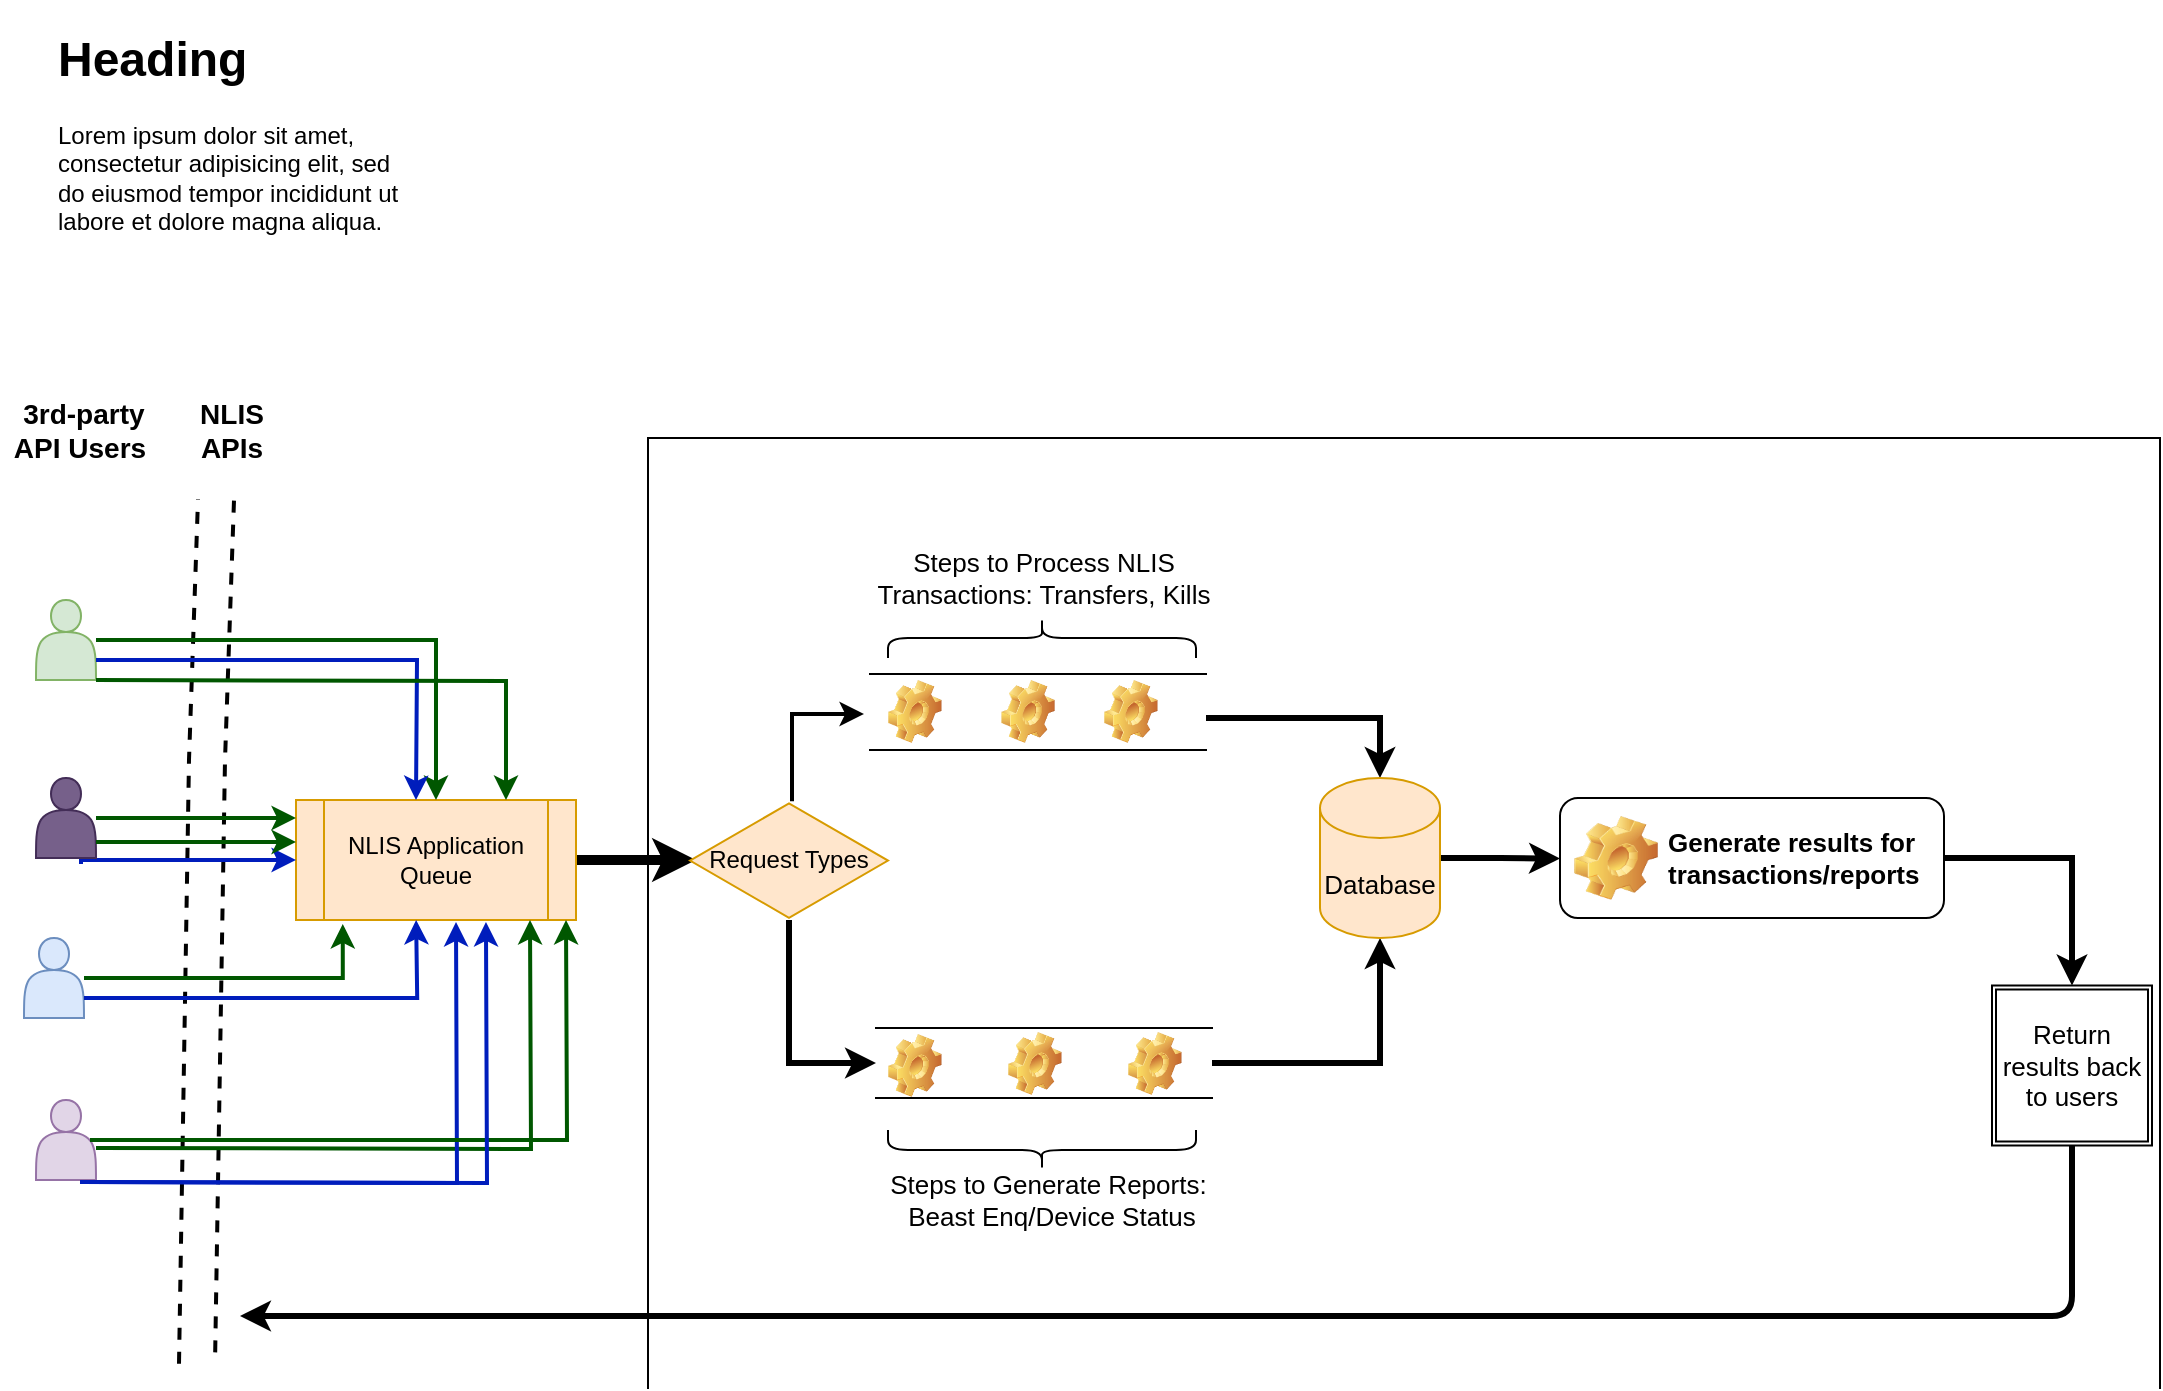 <mxfile version="14.0.1" type="github">
  <diagram id="C5RBs43oDa-KdzZeNtuy" name="Page-1">
    <mxGraphModel dx="1356" dy="802" grid="1" gridSize="12" guides="1" tooltips="1" connect="1" arrows="1" fold="1" page="1" pageScale="1" pageWidth="827" pageHeight="1169" math="0" shadow="0">
      <root>
        <mxCell id="WIyWlLk6GJQsqaUBKTNV-0" />
        <mxCell id="WIyWlLk6GJQsqaUBKTNV-1" parent="WIyWlLk6GJQsqaUBKTNV-0" />
        <mxCell id="2m7f8F7U0wRiKGoIFJkY-1" value="" style="shape=link;html=1;width=17;sketch=0;shadow=0;dashed=1;strokeWidth=2;" edge="1" parent="WIyWlLk6GJQsqaUBKTNV-1">
          <mxGeometry width="100" relative="1" as="geometry">
            <mxPoint x="120" y="420" as="sourcePoint" />
            <mxPoint x="110.497" y="852" as="targetPoint" />
            <Array as="points">
              <mxPoint x="115.5" y="550" />
            </Array>
          </mxGeometry>
        </mxCell>
        <mxCell id="2m7f8F7U0wRiKGoIFJkY-31" value="" style="edgeStyle=orthogonalEdgeStyle;rounded=0;sketch=0;jumpSize=8;orthogonalLoop=1;jettySize=auto;html=1;shadow=0;strokeWidth=5;fillColor=#a20025;" edge="1" parent="WIyWlLk6GJQsqaUBKTNV-1" source="2m7f8F7U0wRiKGoIFJkY-3">
          <mxGeometry relative="1" as="geometry">
            <mxPoint x="360" y="600" as="targetPoint" />
          </mxGeometry>
        </mxCell>
        <mxCell id="2m7f8F7U0wRiKGoIFJkY-3" value="NLIS Application &lt;br&gt;Queue" style="shape=process;whiteSpace=wrap;html=1;backgroundOutline=1;fillColor=#ffe6cc;strokeColor=#d79b00;" vertex="1" parent="WIyWlLk6GJQsqaUBKTNV-1">
          <mxGeometry x="160" y="570" width="140" height="60" as="geometry" />
        </mxCell>
        <mxCell id="2m7f8F7U0wRiKGoIFJkY-5" value="NLIS APIs" style="text;html=1;strokeColor=none;fillColor=none;align=center;verticalAlign=middle;whiteSpace=wrap;rounded=0;fontSize=14;fontStyle=1" vertex="1" parent="WIyWlLk6GJQsqaUBKTNV-1">
          <mxGeometry x="108" y="365" width="40" height="40" as="geometry" />
        </mxCell>
        <mxCell id="2m7f8F7U0wRiKGoIFJkY-16" style="edgeStyle=orthogonalEdgeStyle;rounded=0;sketch=0;orthogonalLoop=1;jettySize=auto;html=1;shadow=0;fillColor=#008a00;strokeColor=#005700;jumpSize=8;strokeWidth=2;" edge="1" parent="WIyWlLk6GJQsqaUBKTNV-1" source="2m7f8F7U0wRiKGoIFJkY-7" target="2m7f8F7U0wRiKGoIFJkY-3">
          <mxGeometry relative="1" as="geometry" />
        </mxCell>
        <mxCell id="2m7f8F7U0wRiKGoIFJkY-7" value="" style="shape=actor;whiteSpace=wrap;html=1;fillColor=#d5e8d4;strokeColor=#82b366;" vertex="1" parent="WIyWlLk6GJQsqaUBKTNV-1">
          <mxGeometry x="30" y="470" width="30" height="40" as="geometry" />
        </mxCell>
        <mxCell id="2m7f8F7U0wRiKGoIFJkY-18" value="" style="edgeStyle=orthogonalEdgeStyle;rounded=0;sketch=0;orthogonalLoop=1;jettySize=auto;html=1;shadow=0;exitX=0.75;exitY=0.25;exitDx=0;exitDy=0;exitPerimeter=0;strokeWidth=2;fillColor=#0050ef;strokeColor=#001DBC;" edge="1" parent="WIyWlLk6GJQsqaUBKTNV-1">
          <mxGeometry relative="1" as="geometry">
            <mxPoint x="52.5" y="602" as="sourcePoint" />
            <mxPoint x="160" y="600" as="targetPoint" />
            <Array as="points">
              <mxPoint x="53" y="600" />
            </Array>
          </mxGeometry>
        </mxCell>
        <mxCell id="2m7f8F7U0wRiKGoIFJkY-8" value="" style="shape=actor;whiteSpace=wrap;html=1;fillColor=#76608a;strokeColor=#432D57;fontColor=#ffffff;" vertex="1" parent="WIyWlLk6GJQsqaUBKTNV-1">
          <mxGeometry x="30" y="559" width="30" height="40" as="geometry" />
        </mxCell>
        <mxCell id="2m7f8F7U0wRiKGoIFJkY-10" value="&amp;nbsp;3rd-party API Users" style="text;html=1;strokeColor=none;fillColor=none;align=center;verticalAlign=middle;whiteSpace=wrap;rounded=0;fontSize=14;fontStyle=1" vertex="1" parent="WIyWlLk6GJQsqaUBKTNV-1">
          <mxGeometry x="12" y="360" width="80" height="50" as="geometry" />
        </mxCell>
        <mxCell id="2m7f8F7U0wRiKGoIFJkY-20" style="edgeStyle=orthogonalEdgeStyle;rounded=0;sketch=0;orthogonalLoop=1;jettySize=auto;html=1;entryX=0.167;entryY=1.033;entryDx=0;entryDy=0;entryPerimeter=0;shadow=0;strokeWidth=2;fillColor=#008a00;strokeColor=#005700;" edge="1" parent="WIyWlLk6GJQsqaUBKTNV-1" source="2m7f8F7U0wRiKGoIFJkY-12" target="2m7f8F7U0wRiKGoIFJkY-3">
          <mxGeometry relative="1" as="geometry" />
        </mxCell>
        <mxCell id="2m7f8F7U0wRiKGoIFJkY-12" value="" style="shape=actor;whiteSpace=wrap;html=1;fillColor=#dae8fc;strokeColor=#6c8ebf;" vertex="1" parent="WIyWlLk6GJQsqaUBKTNV-1">
          <mxGeometry x="24" y="639" width="30" height="40" as="geometry" />
        </mxCell>
        <mxCell id="2m7f8F7U0wRiKGoIFJkY-22" style="edgeStyle=orthogonalEdgeStyle;rounded=0;sketch=0;orthogonalLoop=1;jettySize=auto;html=1;shadow=0;strokeWidth=2;fillColor=#008a00;strokeColor=#005700;" edge="1" parent="WIyWlLk6GJQsqaUBKTNV-1">
          <mxGeometry relative="1" as="geometry">
            <mxPoint x="60" y="744" as="sourcePoint" />
            <mxPoint x="277" y="630" as="targetPoint" />
          </mxGeometry>
        </mxCell>
        <mxCell id="2m7f8F7U0wRiKGoIFJkY-13" value="" style="shape=actor;whiteSpace=wrap;html=1;fillColor=#e1d5e7;strokeColor=#9673a6;" vertex="1" parent="WIyWlLk6GJQsqaUBKTNV-1">
          <mxGeometry x="30" y="720" width="30" height="40" as="geometry" />
        </mxCell>
        <mxCell id="2m7f8F7U0wRiKGoIFJkY-17" style="edgeStyle=orthogonalEdgeStyle;rounded=0;sketch=0;orthogonalLoop=1;jettySize=auto;html=1;shadow=0;exitX=1;exitY=0.75;exitDx=0;exitDy=0;strokeWidth=2;fillColor=#0050ef;strokeColor=#001DBC;" edge="1" parent="WIyWlLk6GJQsqaUBKTNV-1" source="2m7f8F7U0wRiKGoIFJkY-7">
          <mxGeometry relative="1" as="geometry">
            <mxPoint x="30" y="530" as="sourcePoint" />
            <mxPoint x="220" y="570" as="targetPoint" />
          </mxGeometry>
        </mxCell>
        <mxCell id="2m7f8F7U0wRiKGoIFJkY-19" value="" style="edgeStyle=orthogonalEdgeStyle;rounded=0;sketch=0;orthogonalLoop=1;jettySize=auto;html=1;shadow=0;strokeWidth=2;fillColor=#008a00;strokeColor=#005700;" edge="1" parent="WIyWlLk6GJQsqaUBKTNV-1">
          <mxGeometry relative="1" as="geometry">
            <mxPoint x="60" y="579" as="sourcePoint" />
            <mxPoint x="160" y="579" as="targetPoint" />
          </mxGeometry>
        </mxCell>
        <mxCell id="2m7f8F7U0wRiKGoIFJkY-21" style="edgeStyle=orthogonalEdgeStyle;rounded=0;sketch=0;orthogonalLoop=1;jettySize=auto;html=1;entryX=0.167;entryY=1.033;entryDx=0;entryDy=0;entryPerimeter=0;shadow=0;exitX=1;exitY=0.75;exitDx=0;exitDy=0;strokeWidth=2;fillColor=#0050ef;strokeColor=#001DBC;" edge="1" parent="WIyWlLk6GJQsqaUBKTNV-1" source="2m7f8F7U0wRiKGoIFJkY-12">
          <mxGeometry relative="1" as="geometry">
            <mxPoint x="90" y="668.02" as="sourcePoint" />
            <mxPoint x="220.06" y="630" as="targetPoint" />
          </mxGeometry>
        </mxCell>
        <mxCell id="2m7f8F7U0wRiKGoIFJkY-23" style="edgeStyle=orthogonalEdgeStyle;rounded=0;sketch=0;orthogonalLoop=1;jettySize=auto;html=1;shadow=0;strokeWidth=2;fillColor=#0050ef;strokeColor=#001DBC;" edge="1" parent="WIyWlLk6GJQsqaUBKTNV-1">
          <mxGeometry relative="1" as="geometry">
            <mxPoint x="57" y="761" as="sourcePoint" />
            <mxPoint x="240" y="631" as="targetPoint" />
          </mxGeometry>
        </mxCell>
        <mxCell id="2m7f8F7U0wRiKGoIFJkY-24" value="" style="edgeStyle=orthogonalEdgeStyle;rounded=0;sketch=0;orthogonalLoop=1;jettySize=auto;html=1;shadow=0;strokeWidth=2;fillColor=#008a00;strokeColor=#005700;" edge="1" parent="WIyWlLk6GJQsqaUBKTNV-1">
          <mxGeometry relative="1" as="geometry">
            <mxPoint x="60" y="591" as="sourcePoint" />
            <mxPoint x="160" y="591" as="targetPoint" />
          </mxGeometry>
        </mxCell>
        <mxCell id="2m7f8F7U0wRiKGoIFJkY-27" style="edgeStyle=orthogonalEdgeStyle;rounded=0;sketch=0;orthogonalLoop=1;jettySize=auto;html=1;shadow=0;strokeWidth=2;fillColor=#008a00;strokeColor=#005700;exitX=0.9;exitY=0.5;exitDx=0;exitDy=0;exitPerimeter=0;" edge="1" parent="WIyWlLk6GJQsqaUBKTNV-1" source="2m7f8F7U0wRiKGoIFJkY-13">
          <mxGeometry relative="1" as="geometry">
            <mxPoint x="97.5" y="740" as="sourcePoint" />
            <mxPoint x="295" y="630" as="targetPoint" />
          </mxGeometry>
        </mxCell>
        <mxCell id="2m7f8F7U0wRiKGoIFJkY-28" style="edgeStyle=orthogonalEdgeStyle;rounded=0;sketch=0;orthogonalLoop=1;jettySize=auto;html=1;shadow=0;fillColor=#008a00;strokeColor=#005700;jumpSize=8;strokeWidth=2;entryX=0.75;entryY=0;entryDx=0;entryDy=0;" edge="1" parent="WIyWlLk6GJQsqaUBKTNV-1" target="2m7f8F7U0wRiKGoIFJkY-3">
          <mxGeometry relative="1" as="geometry">
            <mxPoint x="60" y="510" as="sourcePoint" />
            <mxPoint x="250" y="550" as="targetPoint" />
          </mxGeometry>
        </mxCell>
        <mxCell id="2m7f8F7U0wRiKGoIFJkY-29" style="edgeStyle=orthogonalEdgeStyle;rounded=0;sketch=0;orthogonalLoop=1;jettySize=auto;html=1;entryX=0.461;entryY=1;entryDx=0;entryDy=0;entryPerimeter=0;shadow=0;strokeWidth=2;fillColor=#0050ef;strokeColor=#001DBC;" edge="1" parent="WIyWlLk6GJQsqaUBKTNV-1">
          <mxGeometry relative="1" as="geometry">
            <mxPoint x="52" y="761" as="sourcePoint" />
            <mxPoint x="254.98" y="631" as="targetPoint" />
          </mxGeometry>
        </mxCell>
        <mxCell id="2m7f8F7U0wRiKGoIFJkY-37" style="edgeStyle=orthogonalEdgeStyle;rounded=0;sketch=0;jumpSize=8;orthogonalLoop=1;jettySize=auto;html=1;shadow=0;strokeWidth=2;" edge="1" parent="WIyWlLk6GJQsqaUBKTNV-1">
          <mxGeometry relative="1" as="geometry">
            <mxPoint x="408" y="570.6" as="sourcePoint" />
            <mxPoint x="444" y="527" as="targetPoint" />
            <Array as="points">
              <mxPoint x="408" y="527" />
            </Array>
          </mxGeometry>
        </mxCell>
        <mxCell id="2m7f8F7U0wRiKGoIFJkY-86" style="edgeStyle=orthogonalEdgeStyle;rounded=0;sketch=0;jumpSize=8;orthogonalLoop=1;jettySize=auto;html=1;entryX=0;entryY=0.5;entryDx=0;entryDy=0;shadow=0;strokeColor=#000000;strokeWidth=3;fontSize=13;" edge="1" parent="WIyWlLk6GJQsqaUBKTNV-1" source="2m7f8F7U0wRiKGoIFJkY-35" target="2m7f8F7U0wRiKGoIFJkY-69">
          <mxGeometry relative="1" as="geometry" />
        </mxCell>
        <mxCell id="2m7f8F7U0wRiKGoIFJkY-35" value="Request Types" style="html=1;whiteSpace=wrap;aspect=fixed;shape=isoRectangle;fillColor=#ffe6cc;strokeColor=#d79b00;" vertex="1" parent="WIyWlLk6GJQsqaUBKTNV-1">
          <mxGeometry x="357" y="570.6" width="99" height="59.4" as="geometry" />
        </mxCell>
        <mxCell id="2m7f8F7U0wRiKGoIFJkY-48" value="&lt;h1&gt;Heading&lt;/h1&gt;&lt;p&gt;Lorem ipsum dolor sit amet, consectetur adipisicing elit, sed do eiusmod tempor incididunt ut labore et dolore magna aliqua.&lt;/p&gt;" style="text;html=1;strokeColor=none;fillColor=none;spacing=5;spacingTop=-20;whiteSpace=wrap;overflow=hidden;rounded=0;" vertex="1" parent="WIyWlLk6GJQsqaUBKTNV-1">
          <mxGeometry x="36" y="180" width="190" height="120" as="geometry" />
        </mxCell>
        <mxCell id="2m7f8F7U0wRiKGoIFJkY-52" value="" style="shape=curlyBracket;whiteSpace=wrap;html=1;rounded=1;fontSize=13;direction=south;" vertex="1" parent="WIyWlLk6GJQsqaUBKTNV-1">
          <mxGeometry x="456" y="479" width="154" height="20" as="geometry" />
        </mxCell>
        <mxCell id="2m7f8F7U0wRiKGoIFJkY-53" value="Steps to Process NLIS Transactions: Transfers, Kills" style="text;html=1;strokeColor=none;fillColor=none;align=center;verticalAlign=middle;whiteSpace=wrap;rounded=0;fontSize=13;" vertex="1" parent="WIyWlLk6GJQsqaUBKTNV-1">
          <mxGeometry x="444" y="449" width="180" height="20" as="geometry" />
        </mxCell>
        <mxCell id="2m7f8F7U0wRiKGoIFJkY-60" value="" style="shape=image;html=1;verticalLabelPosition=bottom;verticalAlign=top;imageAspect=1;aspect=fixed;image=img/clipart/Gear_128x128.png" vertex="1" parent="WIyWlLk6GJQsqaUBKTNV-1">
          <mxGeometry x="456.0" y="510" width="26.85" height="31.5" as="geometry" />
        </mxCell>
        <mxCell id="2m7f8F7U0wRiKGoIFJkY-61" value="" style="shape=image;html=1;verticalLabelPosition=bottom;verticalAlign=top;imageAspect=1;aspect=fixed;image=img/clipart/Gear_128x128.png" vertex="1" parent="WIyWlLk6GJQsqaUBKTNV-1">
          <mxGeometry x="512.57" y="510" width="26.85" height="31.5" as="geometry" />
        </mxCell>
        <mxCell id="2m7f8F7U0wRiKGoIFJkY-62" value="" style="shape=image;html=1;verticalLabelPosition=bottom;verticalAlign=top;imageAspect=1;aspect=fixed;image=img/clipart/Gear_128x128.png" vertex="1" parent="WIyWlLk6GJQsqaUBKTNV-1">
          <mxGeometry x="564.0" y="510" width="26.85" height="31.5" as="geometry" />
        </mxCell>
        <mxCell id="2m7f8F7U0wRiKGoIFJkY-77" value="" style="edgeStyle=orthogonalEdgeStyle;rounded=0;sketch=0;jumpSize=8;orthogonalLoop=1;jettySize=auto;html=1;shadow=0;strokeWidth=3;fontSize=13;" edge="1" parent="WIyWlLk6GJQsqaUBKTNV-1" source="2m7f8F7U0wRiKGoIFJkY-65" target="2m7f8F7U0wRiKGoIFJkY-75">
          <mxGeometry relative="1" as="geometry">
            <Array as="points">
              <mxPoint x="702" y="529" />
            </Array>
          </mxGeometry>
        </mxCell>
        <mxCell id="2m7f8F7U0wRiKGoIFJkY-65" value="" style="shape=partialRectangle;whiteSpace=wrap;html=1;left=0;right=0;fillColor=none;fontSize=13;" vertex="1" parent="WIyWlLk6GJQsqaUBKTNV-1">
          <mxGeometry x="447" y="507" width="168" height="38" as="geometry" />
        </mxCell>
        <mxCell id="2m7f8F7U0wRiKGoIFJkY-78" value="" style="edgeStyle=orthogonalEdgeStyle;rounded=0;sketch=0;jumpSize=8;orthogonalLoop=1;jettySize=auto;html=1;shadow=0;strokeWidth=3;fontSize=13;" edge="1" parent="WIyWlLk6GJQsqaUBKTNV-1" source="2m7f8F7U0wRiKGoIFJkY-69" target="2m7f8F7U0wRiKGoIFJkY-75">
          <mxGeometry relative="1" as="geometry" />
        </mxCell>
        <mxCell id="2m7f8F7U0wRiKGoIFJkY-69" value="" style="shape=partialRectangle;whiteSpace=wrap;html=1;left=0;right=0;fillColor=none;fontSize=13;" vertex="1" parent="WIyWlLk6GJQsqaUBKTNV-1">
          <mxGeometry x="450" y="684" width="168" height="35" as="geometry" />
        </mxCell>
        <mxCell id="2m7f8F7U0wRiKGoIFJkY-70" value="" style="shape=image;html=1;verticalLabelPosition=bottom;verticalAlign=top;imageAspect=1;aspect=fixed;image=img/clipart/Gear_128x128.png" vertex="1" parent="WIyWlLk6GJQsqaUBKTNV-1">
          <mxGeometry x="456.0" y="687" width="26.85" height="31.5" as="geometry" />
        </mxCell>
        <mxCell id="2m7f8F7U0wRiKGoIFJkY-71" value="" style="shape=image;html=1;verticalLabelPosition=bottom;verticalAlign=top;imageAspect=1;aspect=fixed;image=img/clipart/Gear_128x128.png" vertex="1" parent="WIyWlLk6GJQsqaUBKTNV-1">
          <mxGeometry x="516" y="686" width="26.85" height="31.5" as="geometry" />
        </mxCell>
        <mxCell id="2m7f8F7U0wRiKGoIFJkY-72" value="" style="shape=image;html=1;verticalLabelPosition=bottom;verticalAlign=top;imageAspect=1;aspect=fixed;image=img/clipart/Gear_128x128.png" vertex="1" parent="WIyWlLk6GJQsqaUBKTNV-1">
          <mxGeometry x="576.0" y="686" width="26.85" height="31.5" as="geometry" />
        </mxCell>
        <mxCell id="2m7f8F7U0wRiKGoIFJkY-73" value="" style="shape=curlyBracket;whiteSpace=wrap;html=1;rounded=1;fontSize=13;direction=north;" vertex="1" parent="WIyWlLk6GJQsqaUBKTNV-1">
          <mxGeometry x="456" y="735" width="154" height="20" as="geometry" />
        </mxCell>
        <mxCell id="2m7f8F7U0wRiKGoIFJkY-74" value="Steps to Generate Reports:&amp;nbsp;&lt;br&gt;Beast Enq/Device Status" style="text;html=1;strokeColor=none;fillColor=none;align=center;verticalAlign=middle;whiteSpace=wrap;rounded=0;fontSize=13;" vertex="1" parent="WIyWlLk6GJQsqaUBKTNV-1">
          <mxGeometry x="448" y="760" width="180" height="20" as="geometry" />
        </mxCell>
        <mxCell id="2m7f8F7U0wRiKGoIFJkY-83" style="edgeStyle=orthogonalEdgeStyle;rounded=0;sketch=0;jumpSize=8;orthogonalLoop=1;jettySize=auto;html=1;entryX=0;entryY=0.5;entryDx=0;entryDy=0;shadow=0;strokeWidth=3;fontSize=13;" edge="1" parent="WIyWlLk6GJQsqaUBKTNV-1" source="2m7f8F7U0wRiKGoIFJkY-75">
          <mxGeometry relative="1" as="geometry">
            <mxPoint x="792" y="599.3" as="targetPoint" />
          </mxGeometry>
        </mxCell>
        <mxCell id="2m7f8F7U0wRiKGoIFJkY-75" value="Database" style="shape=cylinder3;whiteSpace=wrap;html=1;boundedLbl=1;backgroundOutline=1;size=15;fontSize=13;fillColor=#ffe6cc;strokeColor=#d79b00;" vertex="1" parent="WIyWlLk6GJQsqaUBKTNV-1">
          <mxGeometry x="672" y="559" width="60" height="80" as="geometry" />
        </mxCell>
        <mxCell id="2m7f8F7U0wRiKGoIFJkY-91" style="edgeStyle=orthogonalEdgeStyle;rounded=0;sketch=0;jumpSize=8;orthogonalLoop=1;jettySize=auto;html=1;entryX=0.5;entryY=0;entryDx=0;entryDy=0;shadow=0;strokeColor=#000000;strokeWidth=3;fontSize=13;" edge="1" parent="WIyWlLk6GJQsqaUBKTNV-1" source="2m7f8F7U0wRiKGoIFJkY-87" target="2m7f8F7U0wRiKGoIFJkY-90">
          <mxGeometry relative="1" as="geometry" />
        </mxCell>
        <mxCell id="2m7f8F7U0wRiKGoIFJkY-87" value="Generate results for transactions/reports" style="label;whiteSpace=wrap;html=1;image=img/clipart/Gear_128x128.png;fontSize=13;" vertex="1" parent="WIyWlLk6GJQsqaUBKTNV-1">
          <mxGeometry x="792" y="569" width="192" height="60" as="geometry" />
        </mxCell>
        <mxCell id="2m7f8F7U0wRiKGoIFJkY-90" value="Return results back to users" style="shape=ext;double=1;whiteSpace=wrap;html=1;aspect=fixed;fontSize=13;" vertex="1" parent="WIyWlLk6GJQsqaUBKTNV-1">
          <mxGeometry x="1008" y="662.75" width="80" height="80" as="geometry" />
        </mxCell>
        <mxCell id="2m7f8F7U0wRiKGoIFJkY-103" value="" style="edgeStyle=segmentEdgeStyle;endArrow=classic;html=1;shadow=0;strokeColor=#000000;strokeWidth=3;fontSize=13;exitX=0.5;exitY=1;exitDx=0;exitDy=0;" edge="1" parent="WIyWlLk6GJQsqaUBKTNV-1" source="2m7f8F7U0wRiKGoIFJkY-90">
          <mxGeometry width="50" height="50" relative="1" as="geometry">
            <mxPoint x="1044" y="794" as="sourcePoint" />
            <mxPoint x="132" y="828" as="targetPoint" />
            <Array as="points">
              <mxPoint x="1048" y="828" />
              <mxPoint x="852" y="828" />
            </Array>
          </mxGeometry>
        </mxCell>
        <mxCell id="2m7f8F7U0wRiKGoIFJkY-105" value="" style="shape=partialRectangle;whiteSpace=wrap;html=1;bottom=1;right=1;left=1;top=0;fillColor=none;routingCenterX=-0.5;fontSize=14;direction=west;" vertex="1" parent="WIyWlLk6GJQsqaUBKTNV-1">
          <mxGeometry x="336" y="389" width="756" height="475" as="geometry" />
        </mxCell>
      </root>
    </mxGraphModel>
  </diagram>
</mxfile>
